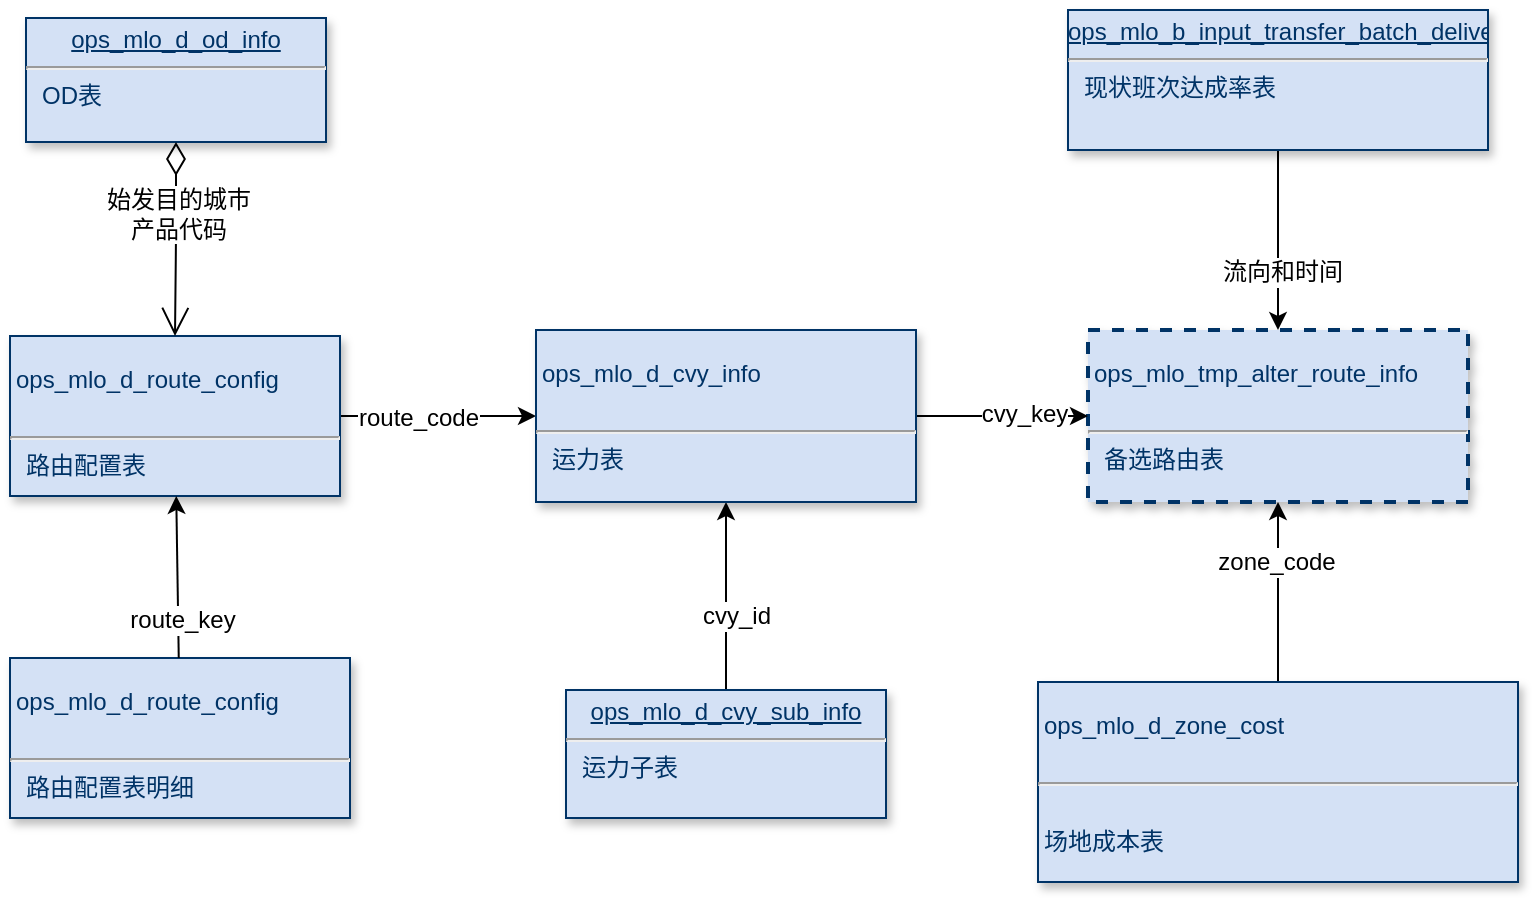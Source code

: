 <mxfile version="10.7.7" type="github"><diagram name="Page-1" id="efa7a0a1-bf9b-a30e-e6df-94a7791c09e9"><mxGraphModel dx="1394" dy="747" grid="1" gridSize="10" guides="1" tooltips="1" connect="1" arrows="1" fold="1" page="1" pageScale="1" pageWidth="826" pageHeight="1169" background="#ffffff" math="0" shadow="0"><root><mxCell id="0"/><mxCell id="1" parent="0"/><mxCell id="20" value="&lt;p style=&quot;margin: 0px ; margin-top: 4px ; text-align: center ; text-decoration: underline&quot;&gt;&lt;span lang=&quot;EN-US&quot;&gt;ops_mlo_d_cvy_info&lt;/span&gt;&lt;br&gt;&lt;/p&gt;&lt;hr&gt;&lt;p style=&quot;margin: 0px ; margin-left: 8px&quot;&gt;运力表&lt;/p&gt;" style="verticalAlign=top;align=left;overflow=fill;fontSize=12;fontFamily=Helvetica;html=1;strokeColor=#003366;shadow=1;fillColor=#D4E1F5;fontColor=#003366" parent="1" vertex="1"><mxGeometry x="307" y="288" width="157" height="50" as="geometry"/></mxCell><mxCell id="cjPwjvxdEYSug5Jg7PoT-135" style="edgeStyle=orthogonalEdgeStyle;rounded=0;orthogonalLoop=1;jettySize=auto;html=1;" edge="1" parent="1" source="21" target="cjPwjvxdEYSug5Jg7PoT-133"><mxGeometry relative="1" as="geometry"/></mxCell><mxCell id="cjPwjvxdEYSug5Jg7PoT-136" value="route_code" style="text;html=1;resizable=0;points=[];align=center;verticalAlign=middle;labelBackgroundColor=#ffffff;" vertex="1" connectable="0" parent="cjPwjvxdEYSug5Jg7PoT-135"><mxGeometry x="-0.2" y="-1" relative="1" as="geometry"><mxPoint as="offset"/></mxGeometry></mxCell><mxCell id="21" value="&lt;table&gt;&lt;tbody&gt;&lt;tr&gt;&lt;td valign=&quot;top&quot;&gt;&lt;p&gt;&lt;span lang=&quot;EN-US&quot;&gt;ops_mlo_d_route_config&lt;/span&gt;&lt;/p&gt;&lt;/td&gt;&lt;/tr&gt;&lt;/tbody&gt;&lt;/table&gt;&lt;hr&gt;&lt;p style=&quot;margin: 0px ; margin-left: 8px&quot;&gt;&lt;span&gt;路由配置表&lt;/span&gt;&lt;br&gt;&lt;/p&gt;" style="verticalAlign=top;align=left;overflow=fill;fontSize=12;fontFamily=Helvetica;html=1;strokeColor=#003366;shadow=1;fillColor=#D4E1F5;fontColor=#003366" parent="1" vertex="1"><mxGeometry x="30" y="273" width="165" height="80" as="geometry"/></mxCell><mxCell id="cjPwjvxdEYSug5Jg7PoT-127" style="edgeStyle=orthogonalEdgeStyle;rounded=0;orthogonalLoop=1;jettySize=auto;html=1;exitX=0.5;exitY=0;exitDx=0;exitDy=0;" edge="1" parent="1" source="22" target="29"><mxGeometry relative="1" as="geometry"/></mxCell><mxCell id="cjPwjvxdEYSug5Jg7PoT-128" value="zone_code" style="text;html=1;resizable=0;points=[];align=center;verticalAlign=middle;labelBackgroundColor=#ffffff;" vertex="1" connectable="0" parent="cjPwjvxdEYSug5Jg7PoT-127"><mxGeometry x="0.344" y="1" relative="1" as="geometry"><mxPoint as="offset"/></mxGeometry></mxCell><mxCell id="22" value="&lt;table&gt;&lt;tbody&gt;&lt;tr&gt;&lt;td valign=&quot;top&quot;&gt;&lt;p&gt;&lt;span lang=&quot;EN-US&quot;&gt;ops_mlo_d_zone_cost&lt;/span&gt;&lt;/p&gt;&lt;/td&gt;&lt;/tr&gt;&lt;/tbody&gt;&lt;/table&gt;&lt;hr&gt;&lt;table&gt;&lt;tbody&gt;&lt;tr&gt;&lt;td valign=&quot;top&quot;&gt;&lt;p&gt;&lt;span&gt;场地成本表&lt;/span&gt;&lt;/p&gt;&lt;/td&gt;&lt;/tr&gt;&lt;/tbody&gt;&lt;/table&gt;" style="verticalAlign=top;align=left;overflow=fill;fontSize=12;fontFamily=Helvetica;html=1;strokeColor=#003366;shadow=1;fillColor=#D4E1F5;fontColor=#003366" parent="1" vertex="1"><mxGeometry x="544" y="446" width="240" height="100" as="geometry"/></mxCell><mxCell id="cjPwjvxdEYSug5Jg7PoT-140" style="edgeStyle=orthogonalEdgeStyle;rounded=0;orthogonalLoop=1;jettySize=auto;html=1;" edge="1" parent="1" source="24" target="cjPwjvxdEYSug5Jg7PoT-133"><mxGeometry relative="1" as="geometry"/></mxCell><mxCell id="cjPwjvxdEYSug5Jg7PoT-141" value="cvy_id" style="text;html=1;resizable=0;points=[];align=center;verticalAlign=middle;labelBackgroundColor=#ffffff;" vertex="1" connectable="0" parent="cjPwjvxdEYSug5Jg7PoT-140"><mxGeometry x="-0.213" y="-5" relative="1" as="geometry"><mxPoint as="offset"/></mxGeometry></mxCell><mxCell id="24" value="&lt;p style=&quot;margin: 0px ; margin-top: 4px ; text-align: center ; text-decoration: underline&quot;&gt;&lt;span lang=&quot;EN-US&quot;&gt;ops_mlo_d_cvy_sub_info&lt;/span&gt;&lt;br&gt;&lt;/p&gt;&lt;hr&gt;&lt;p style=&quot;margin: 0px ; margin-left: 8px&quot;&gt;运力子表&lt;/p&gt;" style="verticalAlign=top;align=left;overflow=fill;fontSize=12;fontFamily=Helvetica;html=1;strokeColor=#003366;shadow=1;fillColor=#D4E1F5;fontColor=#003366" parent="1" vertex="1"><mxGeometry x="308" y="450" width="160" height="64" as="geometry"/></mxCell><mxCell id="25" value="&lt;p style=&quot;margin: 0px ; margin-top: 4px ; text-align: center ; text-decoration: underline&quot;&gt;&lt;span lang=&quot;EN-US&quot;&gt;ops_mlo_d_od_info&lt;/span&gt;&lt;br&gt;&lt;/p&gt;&lt;hr&gt;&lt;p style=&quot;margin: 0px ; margin-left: 8px&quot;&gt;OD表&lt;/p&gt;" style="verticalAlign=top;align=left;overflow=fill;fontSize=12;fontFamily=Helvetica;html=1;strokeColor=#003366;shadow=1;fillColor=#D4E1F5;fontColor=#003366" parent="1" vertex="1"><mxGeometry x="38" y="114" width="150" height="62" as="geometry"/></mxCell><mxCell id="29" value="&lt;table&gt;&lt;tbody&gt;&lt;tr&gt;&lt;td valign=&quot;top&quot;&gt;&lt;p&gt;&lt;span lang=&quot;EN-US&quot;&gt;ops_mlo_tmp_alter_route_info&lt;/span&gt;&lt;/p&gt;&lt;/td&gt;&lt;/tr&gt;&lt;/tbody&gt;&lt;/table&gt;&lt;hr&gt;&lt;p style=&quot;margin: 0px ; margin-left: 8px&quot;&gt;备选路由表&lt;/p&gt;" style="verticalAlign=top;align=left;overflow=fill;fontSize=12;fontFamily=Helvetica;html=1;strokeColor=#003366;shadow=1;fillColor=#D4E1F5;fontColor=#003366;dashed=1;strokeWidth=2;" parent="1" vertex="1"><mxGeometry x="569" y="270" width="190" height="86" as="geometry"/></mxCell><mxCell id="cjPwjvxdEYSug5Jg7PoT-137" style="edgeStyle=orthogonalEdgeStyle;rounded=0;orthogonalLoop=1;jettySize=auto;html=1;" edge="1" parent="1" source="cjPwjvxdEYSug5Jg7PoT-133" target="29"><mxGeometry relative="1" as="geometry"/></mxCell><mxCell id="cjPwjvxdEYSug5Jg7PoT-138" value="cvy_key" style="text;html=1;resizable=0;points=[];align=center;verticalAlign=middle;labelBackgroundColor=#ffffff;" vertex="1" connectable="0" parent="cjPwjvxdEYSug5Jg7PoT-137"><mxGeometry x="0.256" y="1" relative="1" as="geometry"><mxPoint as="offset"/></mxGeometry></mxCell><mxCell id="cjPwjvxdEYSug5Jg7PoT-133" value="&lt;table&gt;&lt;tbody&gt;&lt;tr&gt;&lt;td valign=&quot;top&quot;&gt;&lt;p&gt;&lt;span&gt;ops_mlo_d_cvy_info&lt;/span&gt;&lt;br&gt;&lt;/p&gt;&lt;/td&gt;&lt;/tr&gt;&lt;/tbody&gt;&lt;/table&gt;&lt;hr&gt;&lt;p style=&quot;margin: 0px ; margin-left: 8px&quot;&gt;运力表&lt;/p&gt;" style="verticalAlign=top;align=left;overflow=fill;fontSize=12;fontFamily=Helvetica;html=1;strokeColor=#003366;shadow=1;fillColor=#D4E1F5;fontColor=#003366" vertex="1" parent="1"><mxGeometry x="293" y="270" width="190" height="86" as="geometry"/></mxCell><mxCell id="cjPwjvxdEYSug5Jg7PoT-121" style="edgeStyle=orthogonalEdgeStyle;rounded=0;orthogonalLoop=1;jettySize=auto;html=1;" edge="1" parent="1" source="35" target="29"><mxGeometry relative="1" as="geometry"/></mxCell><mxCell id="cjPwjvxdEYSug5Jg7PoT-126" value="流向和时间" style="text;html=1;resizable=0;points=[];align=center;verticalAlign=middle;labelBackgroundColor=#ffffff;" vertex="1" connectable="0" parent="cjPwjvxdEYSug5Jg7PoT-121"><mxGeometry x="0.347" y="2" relative="1" as="geometry"><mxPoint as="offset"/></mxGeometry></mxCell><mxCell id="35" value="&lt;p style=&quot;margin: 0px ; margin-top: 4px ; text-align: center ; text-decoration: underline&quot;&gt;&lt;span lang=&quot;EN-US&quot;&gt;ops_mlo_b_input_transfer_batch_delivery&lt;/span&gt;&lt;br&gt;&lt;/p&gt;&lt;hr&gt;&lt;p style=&quot;margin: 0px ; margin-left: 8px&quot;&gt;&lt;span&gt;现状班次达成率表&lt;/span&gt;&lt;br&gt;&lt;/p&gt;" style="verticalAlign=top;align=left;overflow=fill;fontSize=12;fontFamily=Helvetica;html=1;strokeColor=#003366;shadow=1;fillColor=#D4E1F5;fontColor=#003366" parent="1" vertex="1"><mxGeometry x="559" y="110" width="210" height="70" as="geometry"/></mxCell><mxCell id="90" value="" style="endArrow=open;endSize=12;startArrow=diamondThin;startSize=14;startFill=0;edgeStyle=orthogonalEdgeStyle" parent="1" source="25" target="21" edge="1"><mxGeometry x="620" y="340" as="geometry"><mxPoint x="620" y="340" as="sourcePoint"/><mxPoint x="780" y="340" as="targetPoint"/></mxGeometry></mxCell><mxCell id="91" value="" style="resizable=0;align=left;verticalAlign=top;labelBackgroundColor=#ffffff;fontSize=10;strokeColor=#003366;shadow=1;fillColor=#D4E1F5;fontColor=#003366" parent="90" connectable="0" vertex="1"><mxGeometry x="-1" relative="1" as="geometry"><mxPoint y="28" as="offset"/></mxGeometry></mxCell><mxCell id="cjPwjvxdEYSug5Jg7PoT-132" value="始发目的城市&lt;br&gt;产品代码&lt;br&gt;" style="text;html=1;resizable=0;points=[];align=center;verticalAlign=middle;labelBackgroundColor=#ffffff;" vertex="1" connectable="0" parent="90"><mxGeometry relative="1" as="geometry"><mxPoint x="1" y="-13" as="offset"/></mxGeometry></mxCell><mxCell id="cjPwjvxdEYSug5Jg7PoT-115" value="&lt;table&gt;&lt;tbody&gt;&lt;tr&gt;&lt;td valign=&quot;top&quot;&gt;&lt;p&gt;&lt;span lang=&quot;EN-US&quot;&gt;ops_mlo_d_route_config&lt;/span&gt;&lt;/p&gt;&lt;/td&gt;&lt;/tr&gt;&lt;/tbody&gt;&lt;/table&gt;&lt;hr&gt;&lt;p style=&quot;margin: 0px ; margin-left: 8px&quot;&gt;&lt;span&gt;路由配置表明细&lt;/span&gt;&lt;br&gt;&lt;/p&gt;" style="verticalAlign=top;align=left;overflow=fill;fontSize=12;fontFamily=Helvetica;html=1;strokeColor=#003366;shadow=1;fillColor=#D4E1F5;fontColor=#003366" vertex="1" parent="1"><mxGeometry x="30" y="434" width="170" height="80" as="geometry"/></mxCell><mxCell id="cjPwjvxdEYSug5Jg7PoT-118" value="" style="endArrow=classic;html=1;" edge="1" parent="1" source="cjPwjvxdEYSug5Jg7PoT-115" target="21"><mxGeometry width="50" height="50" relative="1" as="geometry"><mxPoint x="110" y="446.5" as="sourcePoint"/><mxPoint x="160" y="396.5" as="targetPoint"/></mxGeometry></mxCell><mxCell id="cjPwjvxdEYSug5Jg7PoT-124" value="route_key&lt;br&gt;" style="text;html=1;resizable=0;points=[];align=center;verticalAlign=middle;labelBackgroundColor=#ffffff;" vertex="1" connectable="0" parent="cjPwjvxdEYSug5Jg7PoT-118"><mxGeometry x="-0.513" y="-2" relative="1" as="geometry"><mxPoint as="offset"/></mxGeometry></mxCell></root></mxGraphModel></diagram></mxfile>